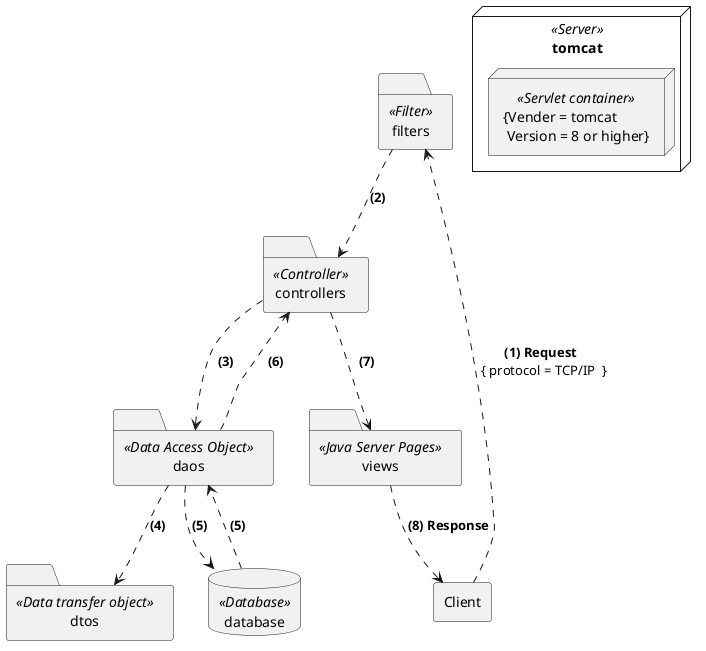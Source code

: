@startuml deployment
<style>
collections {

}
</style>

agent Client 
Client -[dashed]-> filters : "<b>(1) Request</b> \n { protocol = TCP/IP  }"
filters -[dashed]-> controllers : "<b>(2) </b>"
controllers  -[dashed]-> daos : "<b>(3) </b>"
daos  -[dashed]-> dtos : "<b>(4) </b>"
daos  -[dashed]-> database : "<b>(5) </b>"
database  -[dashed]->  daos : "<b>(5) </b>"
daos  -[dashed]-> controllers : "<b>(6) </b>"
controllers  -[dashed]-> views : "<b>(7) </b>"
views  -[dashed]-> Client : "<b>(8) Response</b>"

node tomcat <<Server>> {
    database database <<Database>> {
        ' collections User <<schema>>
        ' collections BookingInfo <<schema>>
        ' collections Review <<schema>>
        ' collections Room <<schema>>
        ' collections RoomType <<schema>>
        ' collections Order <<schema>>
    }

    node "{Vender = tomcat \n Version = 8 or higher}" <<Servlet container>>{
        folder "daos" <<Data Access Object>> {
            ' file UserDAO.java
            ' file BookingInfoDAO.java
            ' file ReviewDAO.java
            ' file RoomDAO.java
            ' file OrderDAO.java
        }
        folder "dtos" <<Data transfer object>> {
            ' file User.java
            ' file Review.java
            ' file Order.java
            ' file BookingInfo.java
            ' file RoomType.java
            ' file Room.java
        }
        folder "controllers" <<Controller>> {
            ' file AddOrderController.java
            ' file AddReviewController.java
            ' file AddRoomController.java
            ' file AddToCartController.java
            ' file CancelBookingController.java
            ' file ChangePasswordController.java
            ' file CheckOutController.java
            ' file IndexController.java
            ' file LoginController.java
            ' file LogoutController.java
            ' file RegisterController.java
            ' file RemoveCartController.java
            ' file RoomListController.java
            ' file UpdateRoomController.java
            ' file UpdateUserController.java
            ' file ViewBookingCartController.java
            ' file ViewBookingController.java
            ' file ViewBookingManagerController.java
            ' file ViewRoomController.java
            ' file ViewUserController.java
        }
        folder "views" <<Java Server Pages>> {
            ' file addRoom.jsp
            ' file addToCart.jsp
            ' file changePassword.jsp
            ' file error.jsp
            ' file index.jsp
            ' file listRoom.jsp
            ' file register.jsp
            ' file updateRoom.jsp
            ' file updateUserInfo.jsp
            ' file viewBooking.jsp
            ' file viewBookingCart.jsp
            ' file viewBookingManager.jsp
            ' file viewRoomInfo.jsp
            ' file viewUserInfo.jsp
        }
        folder "filters" <<Filter>> {
            ' file CommonRoleFilter.java
            ' file CustomerRoleFilter.java
            ' file ManagerRoleFilter.java
        }
    }
  

}


@enduml